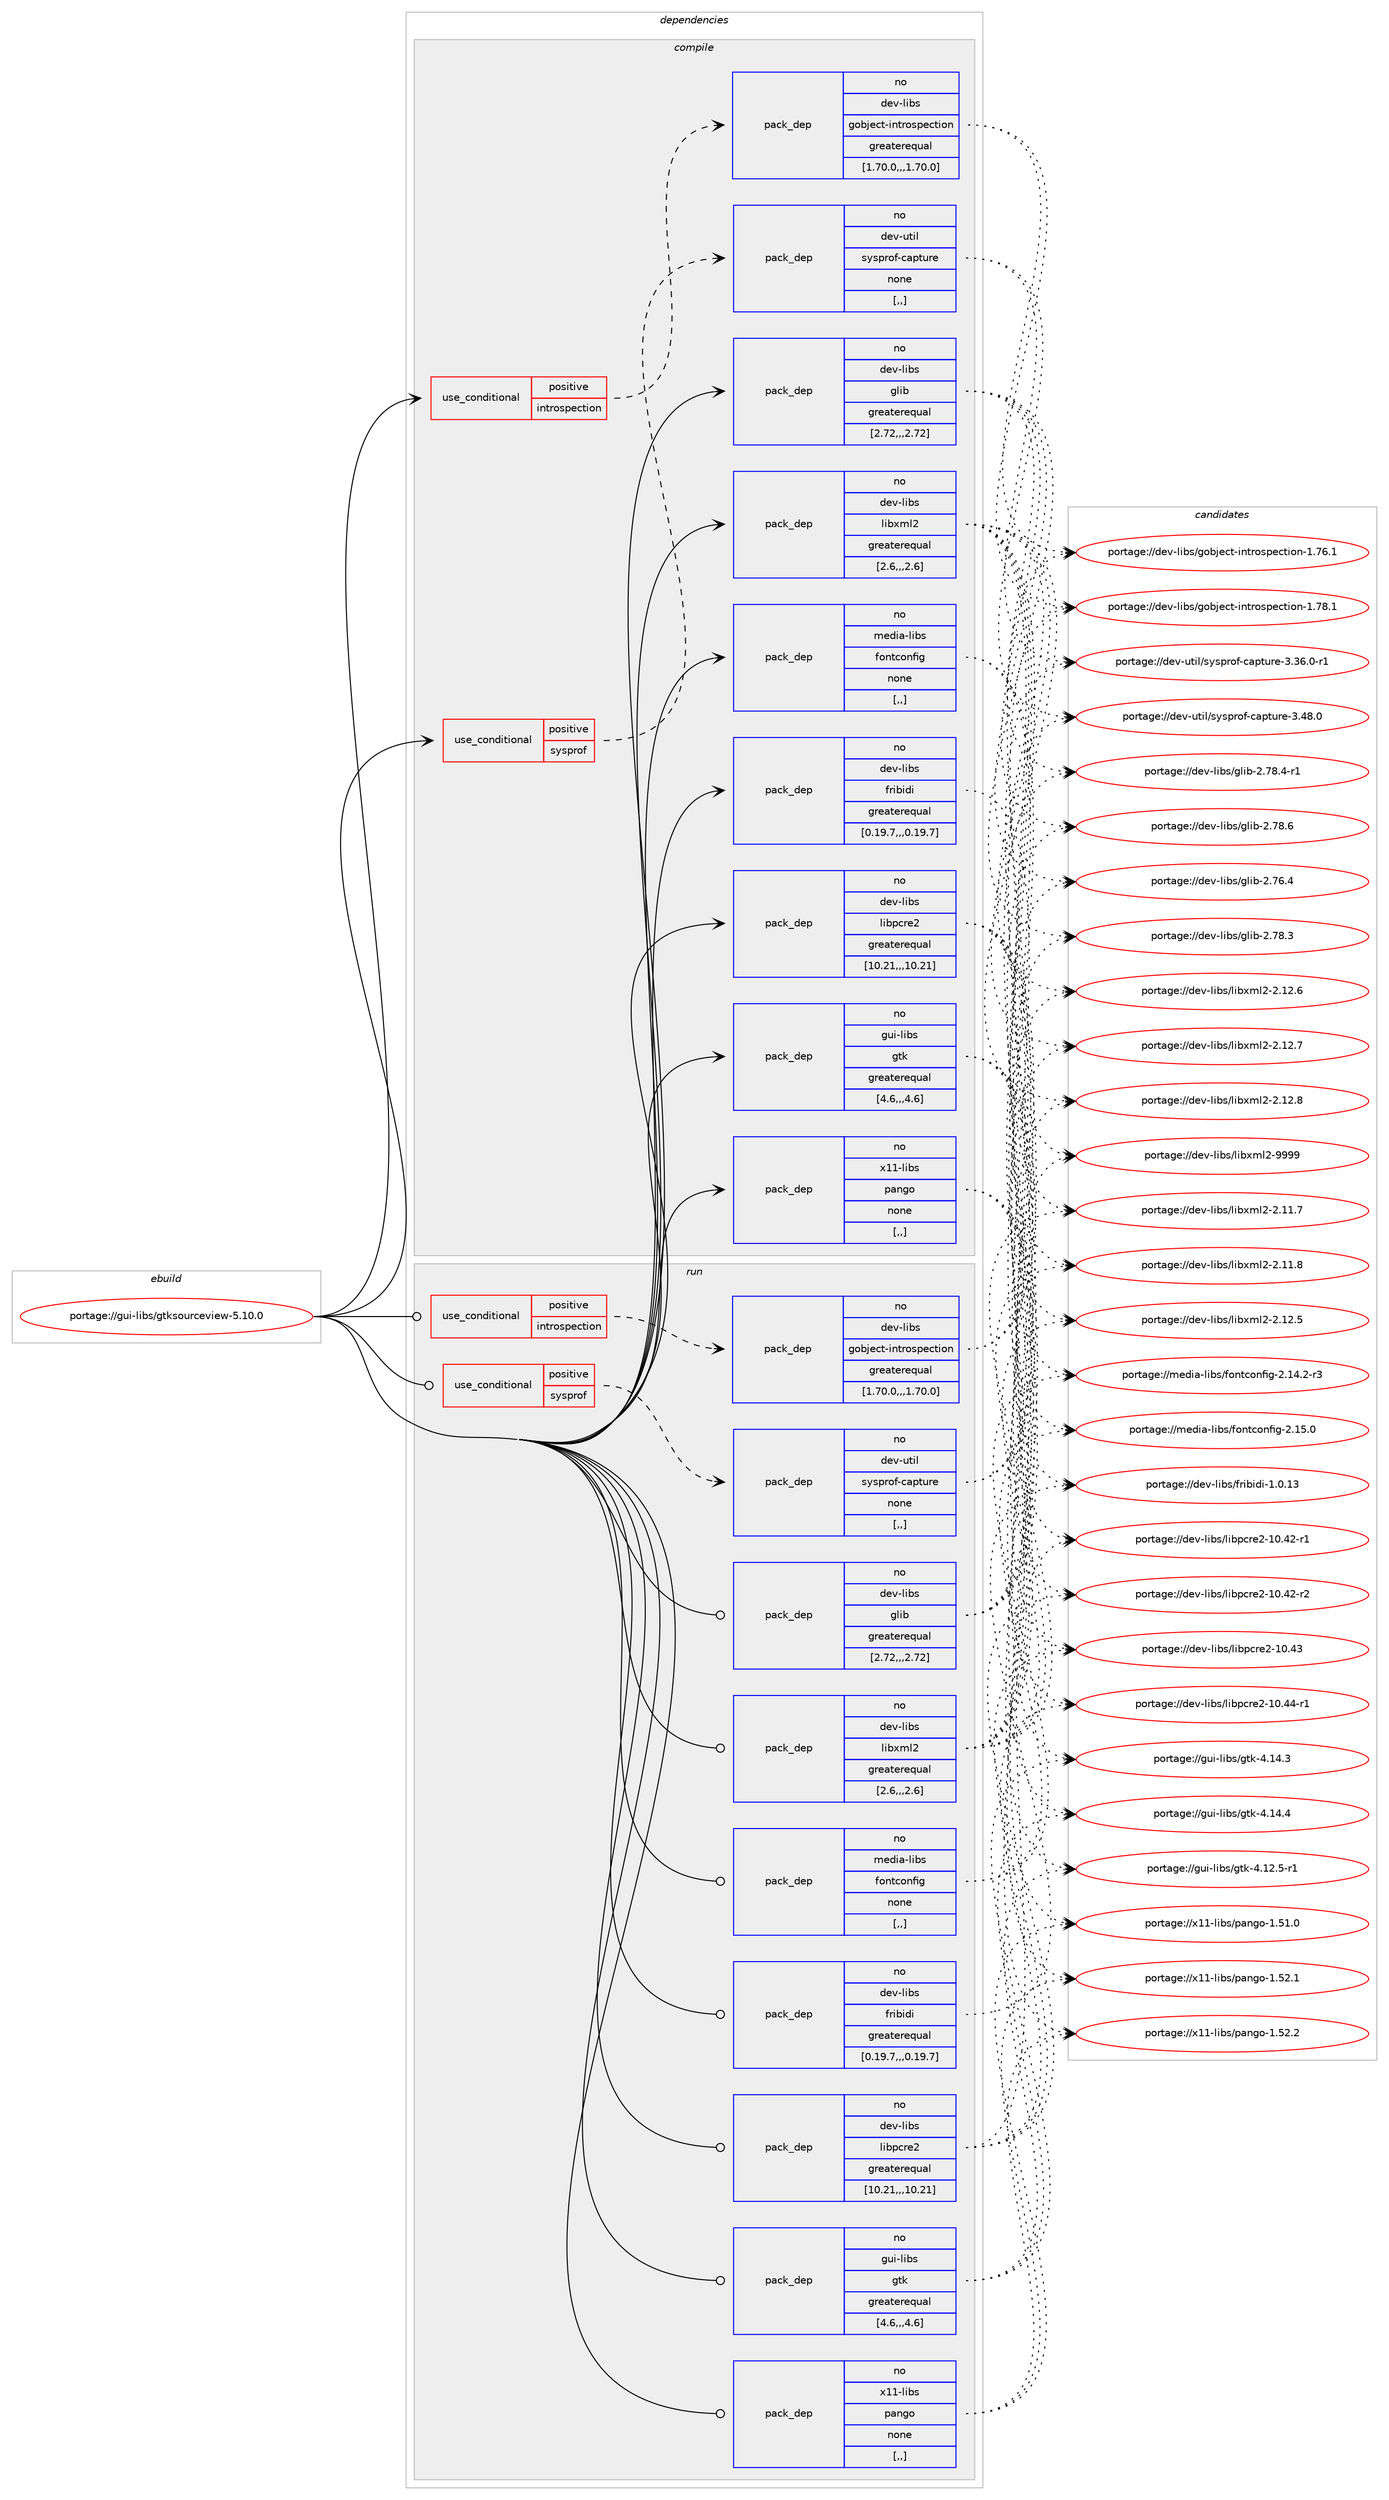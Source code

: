 digraph prolog {

# *************
# Graph options
# *************

newrank=true;
concentrate=true;
compound=true;
graph [rankdir=LR,fontname=Helvetica,fontsize=10,ranksep=1.5];#, ranksep=2.5, nodesep=0.2];
edge  [arrowhead=vee];
node  [fontname=Helvetica,fontsize=10];

# **********
# The ebuild
# **********

subgraph cluster_leftcol {
color=gray;
rank=same;
label=<<i>ebuild</i>>;
id [label="portage://gui-libs/gtksourceview-5.10.0", color=red, width=4, href="../gui-libs/gtksourceview-5.10.0.svg"];
}

# ****************
# The dependencies
# ****************

subgraph cluster_midcol {
color=gray;
label=<<i>dependencies</i>>;
subgraph cluster_compile {
fillcolor="#eeeeee";
style=filled;
label=<<i>compile</i>>;
subgraph cond64990 {
dependency238985 [label=<<TABLE BORDER="0" CELLBORDER="1" CELLSPACING="0" CELLPADDING="4"><TR><TD ROWSPAN="3" CELLPADDING="10">use_conditional</TD></TR><TR><TD>positive</TD></TR><TR><TD>introspection</TD></TR></TABLE>>, shape=none, color=red];
subgraph pack172442 {
dependency238986 [label=<<TABLE BORDER="0" CELLBORDER="1" CELLSPACING="0" CELLPADDING="4" WIDTH="220"><TR><TD ROWSPAN="6" CELLPADDING="30">pack_dep</TD></TR><TR><TD WIDTH="110">no</TD></TR><TR><TD>dev-libs</TD></TR><TR><TD>gobject-introspection</TD></TR><TR><TD>greaterequal</TD></TR><TR><TD>[1.70.0,,,1.70.0]</TD></TR></TABLE>>, shape=none, color=blue];
}
dependency238985:e -> dependency238986:w [weight=20,style="dashed",arrowhead="vee"];
}
id:e -> dependency238985:w [weight=20,style="solid",arrowhead="vee"];
subgraph cond64991 {
dependency238987 [label=<<TABLE BORDER="0" CELLBORDER="1" CELLSPACING="0" CELLPADDING="4"><TR><TD ROWSPAN="3" CELLPADDING="10">use_conditional</TD></TR><TR><TD>positive</TD></TR><TR><TD>sysprof</TD></TR></TABLE>>, shape=none, color=red];
subgraph pack172443 {
dependency238988 [label=<<TABLE BORDER="0" CELLBORDER="1" CELLSPACING="0" CELLPADDING="4" WIDTH="220"><TR><TD ROWSPAN="6" CELLPADDING="30">pack_dep</TD></TR><TR><TD WIDTH="110">no</TD></TR><TR><TD>dev-util</TD></TR><TR><TD>sysprof-capture</TD></TR><TR><TD>none</TD></TR><TR><TD>[,,]</TD></TR></TABLE>>, shape=none, color=blue];
}
dependency238987:e -> dependency238988:w [weight=20,style="dashed",arrowhead="vee"];
}
id:e -> dependency238987:w [weight=20,style="solid",arrowhead="vee"];
subgraph pack172444 {
dependency238989 [label=<<TABLE BORDER="0" CELLBORDER="1" CELLSPACING="0" CELLPADDING="4" WIDTH="220"><TR><TD ROWSPAN="6" CELLPADDING="30">pack_dep</TD></TR><TR><TD WIDTH="110">no</TD></TR><TR><TD>dev-libs</TD></TR><TR><TD>fribidi</TD></TR><TR><TD>greaterequal</TD></TR><TR><TD>[0.19.7,,,0.19.7]</TD></TR></TABLE>>, shape=none, color=blue];
}
id:e -> dependency238989:w [weight=20,style="solid",arrowhead="vee"];
subgraph pack172445 {
dependency238990 [label=<<TABLE BORDER="0" CELLBORDER="1" CELLSPACING="0" CELLPADDING="4" WIDTH="220"><TR><TD ROWSPAN="6" CELLPADDING="30">pack_dep</TD></TR><TR><TD WIDTH="110">no</TD></TR><TR><TD>dev-libs</TD></TR><TR><TD>glib</TD></TR><TR><TD>greaterequal</TD></TR><TR><TD>[2.72,,,2.72]</TD></TR></TABLE>>, shape=none, color=blue];
}
id:e -> dependency238990:w [weight=20,style="solid",arrowhead="vee"];
subgraph pack172446 {
dependency238991 [label=<<TABLE BORDER="0" CELLBORDER="1" CELLSPACING="0" CELLPADDING="4" WIDTH="220"><TR><TD ROWSPAN="6" CELLPADDING="30">pack_dep</TD></TR><TR><TD WIDTH="110">no</TD></TR><TR><TD>dev-libs</TD></TR><TR><TD>libpcre2</TD></TR><TR><TD>greaterequal</TD></TR><TR><TD>[10.21,,,10.21]</TD></TR></TABLE>>, shape=none, color=blue];
}
id:e -> dependency238991:w [weight=20,style="solid",arrowhead="vee"];
subgraph pack172447 {
dependency238992 [label=<<TABLE BORDER="0" CELLBORDER="1" CELLSPACING="0" CELLPADDING="4" WIDTH="220"><TR><TD ROWSPAN="6" CELLPADDING="30">pack_dep</TD></TR><TR><TD WIDTH="110">no</TD></TR><TR><TD>dev-libs</TD></TR><TR><TD>libxml2</TD></TR><TR><TD>greaterequal</TD></TR><TR><TD>[2.6,,,2.6]</TD></TR></TABLE>>, shape=none, color=blue];
}
id:e -> dependency238992:w [weight=20,style="solid",arrowhead="vee"];
subgraph pack172448 {
dependency238993 [label=<<TABLE BORDER="0" CELLBORDER="1" CELLSPACING="0" CELLPADDING="4" WIDTH="220"><TR><TD ROWSPAN="6" CELLPADDING="30">pack_dep</TD></TR><TR><TD WIDTH="110">no</TD></TR><TR><TD>gui-libs</TD></TR><TR><TD>gtk</TD></TR><TR><TD>greaterequal</TD></TR><TR><TD>[4.6,,,4.6]</TD></TR></TABLE>>, shape=none, color=blue];
}
id:e -> dependency238993:w [weight=20,style="solid",arrowhead="vee"];
subgraph pack172449 {
dependency238994 [label=<<TABLE BORDER="0" CELLBORDER="1" CELLSPACING="0" CELLPADDING="4" WIDTH="220"><TR><TD ROWSPAN="6" CELLPADDING="30">pack_dep</TD></TR><TR><TD WIDTH="110">no</TD></TR><TR><TD>media-libs</TD></TR><TR><TD>fontconfig</TD></TR><TR><TD>none</TD></TR><TR><TD>[,,]</TD></TR></TABLE>>, shape=none, color=blue];
}
id:e -> dependency238994:w [weight=20,style="solid",arrowhead="vee"];
subgraph pack172450 {
dependency238995 [label=<<TABLE BORDER="0" CELLBORDER="1" CELLSPACING="0" CELLPADDING="4" WIDTH="220"><TR><TD ROWSPAN="6" CELLPADDING="30">pack_dep</TD></TR><TR><TD WIDTH="110">no</TD></TR><TR><TD>x11-libs</TD></TR><TR><TD>pango</TD></TR><TR><TD>none</TD></TR><TR><TD>[,,]</TD></TR></TABLE>>, shape=none, color=blue];
}
id:e -> dependency238995:w [weight=20,style="solid",arrowhead="vee"];
}
subgraph cluster_compileandrun {
fillcolor="#eeeeee";
style=filled;
label=<<i>compile and run</i>>;
}
subgraph cluster_run {
fillcolor="#eeeeee";
style=filled;
label=<<i>run</i>>;
subgraph cond64992 {
dependency238996 [label=<<TABLE BORDER="0" CELLBORDER="1" CELLSPACING="0" CELLPADDING="4"><TR><TD ROWSPAN="3" CELLPADDING="10">use_conditional</TD></TR><TR><TD>positive</TD></TR><TR><TD>introspection</TD></TR></TABLE>>, shape=none, color=red];
subgraph pack172451 {
dependency238997 [label=<<TABLE BORDER="0" CELLBORDER="1" CELLSPACING="0" CELLPADDING="4" WIDTH="220"><TR><TD ROWSPAN="6" CELLPADDING="30">pack_dep</TD></TR><TR><TD WIDTH="110">no</TD></TR><TR><TD>dev-libs</TD></TR><TR><TD>gobject-introspection</TD></TR><TR><TD>greaterequal</TD></TR><TR><TD>[1.70.0,,,1.70.0]</TD></TR></TABLE>>, shape=none, color=blue];
}
dependency238996:e -> dependency238997:w [weight=20,style="dashed",arrowhead="vee"];
}
id:e -> dependency238996:w [weight=20,style="solid",arrowhead="odot"];
subgraph cond64993 {
dependency238998 [label=<<TABLE BORDER="0" CELLBORDER="1" CELLSPACING="0" CELLPADDING="4"><TR><TD ROWSPAN="3" CELLPADDING="10">use_conditional</TD></TR><TR><TD>positive</TD></TR><TR><TD>sysprof</TD></TR></TABLE>>, shape=none, color=red];
subgraph pack172452 {
dependency238999 [label=<<TABLE BORDER="0" CELLBORDER="1" CELLSPACING="0" CELLPADDING="4" WIDTH="220"><TR><TD ROWSPAN="6" CELLPADDING="30">pack_dep</TD></TR><TR><TD WIDTH="110">no</TD></TR><TR><TD>dev-util</TD></TR><TR><TD>sysprof-capture</TD></TR><TR><TD>none</TD></TR><TR><TD>[,,]</TD></TR></TABLE>>, shape=none, color=blue];
}
dependency238998:e -> dependency238999:w [weight=20,style="dashed",arrowhead="vee"];
}
id:e -> dependency238998:w [weight=20,style="solid",arrowhead="odot"];
subgraph pack172453 {
dependency239000 [label=<<TABLE BORDER="0" CELLBORDER="1" CELLSPACING="0" CELLPADDING="4" WIDTH="220"><TR><TD ROWSPAN="6" CELLPADDING="30">pack_dep</TD></TR><TR><TD WIDTH="110">no</TD></TR><TR><TD>dev-libs</TD></TR><TR><TD>fribidi</TD></TR><TR><TD>greaterequal</TD></TR><TR><TD>[0.19.7,,,0.19.7]</TD></TR></TABLE>>, shape=none, color=blue];
}
id:e -> dependency239000:w [weight=20,style="solid",arrowhead="odot"];
subgraph pack172454 {
dependency239001 [label=<<TABLE BORDER="0" CELLBORDER="1" CELLSPACING="0" CELLPADDING="4" WIDTH="220"><TR><TD ROWSPAN="6" CELLPADDING="30">pack_dep</TD></TR><TR><TD WIDTH="110">no</TD></TR><TR><TD>dev-libs</TD></TR><TR><TD>glib</TD></TR><TR><TD>greaterequal</TD></TR><TR><TD>[2.72,,,2.72]</TD></TR></TABLE>>, shape=none, color=blue];
}
id:e -> dependency239001:w [weight=20,style="solid",arrowhead="odot"];
subgraph pack172455 {
dependency239002 [label=<<TABLE BORDER="0" CELLBORDER="1" CELLSPACING="0" CELLPADDING="4" WIDTH="220"><TR><TD ROWSPAN="6" CELLPADDING="30">pack_dep</TD></TR><TR><TD WIDTH="110">no</TD></TR><TR><TD>dev-libs</TD></TR><TR><TD>libpcre2</TD></TR><TR><TD>greaterequal</TD></TR><TR><TD>[10.21,,,10.21]</TD></TR></TABLE>>, shape=none, color=blue];
}
id:e -> dependency239002:w [weight=20,style="solid",arrowhead="odot"];
subgraph pack172456 {
dependency239003 [label=<<TABLE BORDER="0" CELLBORDER="1" CELLSPACING="0" CELLPADDING="4" WIDTH="220"><TR><TD ROWSPAN="6" CELLPADDING="30">pack_dep</TD></TR><TR><TD WIDTH="110">no</TD></TR><TR><TD>dev-libs</TD></TR><TR><TD>libxml2</TD></TR><TR><TD>greaterequal</TD></TR><TR><TD>[2.6,,,2.6]</TD></TR></TABLE>>, shape=none, color=blue];
}
id:e -> dependency239003:w [weight=20,style="solid",arrowhead="odot"];
subgraph pack172457 {
dependency239004 [label=<<TABLE BORDER="0" CELLBORDER="1" CELLSPACING="0" CELLPADDING="4" WIDTH="220"><TR><TD ROWSPAN="6" CELLPADDING="30">pack_dep</TD></TR><TR><TD WIDTH="110">no</TD></TR><TR><TD>gui-libs</TD></TR><TR><TD>gtk</TD></TR><TR><TD>greaterequal</TD></TR><TR><TD>[4.6,,,4.6]</TD></TR></TABLE>>, shape=none, color=blue];
}
id:e -> dependency239004:w [weight=20,style="solid",arrowhead="odot"];
subgraph pack172458 {
dependency239005 [label=<<TABLE BORDER="0" CELLBORDER="1" CELLSPACING="0" CELLPADDING="4" WIDTH="220"><TR><TD ROWSPAN="6" CELLPADDING="30">pack_dep</TD></TR><TR><TD WIDTH="110">no</TD></TR><TR><TD>media-libs</TD></TR><TR><TD>fontconfig</TD></TR><TR><TD>none</TD></TR><TR><TD>[,,]</TD></TR></TABLE>>, shape=none, color=blue];
}
id:e -> dependency239005:w [weight=20,style="solid",arrowhead="odot"];
subgraph pack172459 {
dependency239006 [label=<<TABLE BORDER="0" CELLBORDER="1" CELLSPACING="0" CELLPADDING="4" WIDTH="220"><TR><TD ROWSPAN="6" CELLPADDING="30">pack_dep</TD></TR><TR><TD WIDTH="110">no</TD></TR><TR><TD>x11-libs</TD></TR><TR><TD>pango</TD></TR><TR><TD>none</TD></TR><TR><TD>[,,]</TD></TR></TABLE>>, shape=none, color=blue];
}
id:e -> dependency239006:w [weight=20,style="solid",arrowhead="odot"];
}
}

# **************
# The candidates
# **************

subgraph cluster_choices {
rank=same;
color=gray;
label=<<i>candidates</i>>;

subgraph choice172442 {
color=black;
nodesep=1;
choice1001011184510810598115471031119810610199116451051101161141111151121019911610511111045494655544649 [label="portage://dev-libs/gobject-introspection-1.76.1", color=red, width=4,href="../dev-libs/gobject-introspection-1.76.1.svg"];
choice1001011184510810598115471031119810610199116451051101161141111151121019911610511111045494655564649 [label="portage://dev-libs/gobject-introspection-1.78.1", color=red, width=4,href="../dev-libs/gobject-introspection-1.78.1.svg"];
dependency238986:e -> choice1001011184510810598115471031119810610199116451051101161141111151121019911610511111045494655544649:w [style=dotted,weight="100"];
dependency238986:e -> choice1001011184510810598115471031119810610199116451051101161141111151121019911610511111045494655564649:w [style=dotted,weight="100"];
}
subgraph choice172443 {
color=black;
nodesep=1;
choice1001011184511711610510847115121115112114111102459997112116117114101455146515446484511449 [label="portage://dev-util/sysprof-capture-3.36.0-r1", color=red, width=4,href="../dev-util/sysprof-capture-3.36.0-r1.svg"];
choice100101118451171161051084711512111511211411110245999711211611711410145514652564648 [label="portage://dev-util/sysprof-capture-3.48.0", color=red, width=4,href="../dev-util/sysprof-capture-3.48.0.svg"];
dependency238988:e -> choice1001011184511711610510847115121115112114111102459997112116117114101455146515446484511449:w [style=dotted,weight="100"];
dependency238988:e -> choice100101118451171161051084711512111511211411110245999711211611711410145514652564648:w [style=dotted,weight="100"];
}
subgraph choice172444 {
color=black;
nodesep=1;
choice1001011184510810598115471021141059810510010545494648464951 [label="portage://dev-libs/fribidi-1.0.13", color=red, width=4,href="../dev-libs/fribidi-1.0.13.svg"];
dependency238989:e -> choice1001011184510810598115471021141059810510010545494648464951:w [style=dotted,weight="100"];
}
subgraph choice172445 {
color=black;
nodesep=1;
choice1001011184510810598115471031081059845504655544652 [label="portage://dev-libs/glib-2.76.4", color=red, width=4,href="../dev-libs/glib-2.76.4.svg"];
choice1001011184510810598115471031081059845504655564651 [label="portage://dev-libs/glib-2.78.3", color=red, width=4,href="../dev-libs/glib-2.78.3.svg"];
choice10010111845108105981154710310810598455046555646524511449 [label="portage://dev-libs/glib-2.78.4-r1", color=red, width=4,href="../dev-libs/glib-2.78.4-r1.svg"];
choice1001011184510810598115471031081059845504655564654 [label="portage://dev-libs/glib-2.78.6", color=red, width=4,href="../dev-libs/glib-2.78.6.svg"];
dependency238990:e -> choice1001011184510810598115471031081059845504655544652:w [style=dotted,weight="100"];
dependency238990:e -> choice1001011184510810598115471031081059845504655564651:w [style=dotted,weight="100"];
dependency238990:e -> choice10010111845108105981154710310810598455046555646524511449:w [style=dotted,weight="100"];
dependency238990:e -> choice1001011184510810598115471031081059845504655564654:w [style=dotted,weight="100"];
}
subgraph choice172446 {
color=black;
nodesep=1;
choice1001011184510810598115471081059811299114101504549484652504511449 [label="portage://dev-libs/libpcre2-10.42-r1", color=red, width=4,href="../dev-libs/libpcre2-10.42-r1.svg"];
choice1001011184510810598115471081059811299114101504549484652504511450 [label="portage://dev-libs/libpcre2-10.42-r2", color=red, width=4,href="../dev-libs/libpcre2-10.42-r2.svg"];
choice100101118451081059811547108105981129911410150454948465251 [label="portage://dev-libs/libpcre2-10.43", color=red, width=4,href="../dev-libs/libpcre2-10.43.svg"];
choice1001011184510810598115471081059811299114101504549484652524511449 [label="portage://dev-libs/libpcre2-10.44-r1", color=red, width=4,href="../dev-libs/libpcre2-10.44-r1.svg"];
dependency238991:e -> choice1001011184510810598115471081059811299114101504549484652504511449:w [style=dotted,weight="100"];
dependency238991:e -> choice1001011184510810598115471081059811299114101504549484652504511450:w [style=dotted,weight="100"];
dependency238991:e -> choice100101118451081059811547108105981129911410150454948465251:w [style=dotted,weight="100"];
dependency238991:e -> choice1001011184510810598115471081059811299114101504549484652524511449:w [style=dotted,weight="100"];
}
subgraph choice172447 {
color=black;
nodesep=1;
choice100101118451081059811547108105981201091085045504649494655 [label="portage://dev-libs/libxml2-2.11.7", color=red, width=4,href="../dev-libs/libxml2-2.11.7.svg"];
choice100101118451081059811547108105981201091085045504649494656 [label="portage://dev-libs/libxml2-2.11.8", color=red, width=4,href="../dev-libs/libxml2-2.11.8.svg"];
choice100101118451081059811547108105981201091085045504649504653 [label="portage://dev-libs/libxml2-2.12.5", color=red, width=4,href="../dev-libs/libxml2-2.12.5.svg"];
choice100101118451081059811547108105981201091085045504649504654 [label="portage://dev-libs/libxml2-2.12.6", color=red, width=4,href="../dev-libs/libxml2-2.12.6.svg"];
choice100101118451081059811547108105981201091085045504649504655 [label="portage://dev-libs/libxml2-2.12.7", color=red, width=4,href="../dev-libs/libxml2-2.12.7.svg"];
choice100101118451081059811547108105981201091085045504649504656 [label="portage://dev-libs/libxml2-2.12.8", color=red, width=4,href="../dev-libs/libxml2-2.12.8.svg"];
choice10010111845108105981154710810598120109108504557575757 [label="portage://dev-libs/libxml2-9999", color=red, width=4,href="../dev-libs/libxml2-9999.svg"];
dependency238992:e -> choice100101118451081059811547108105981201091085045504649494655:w [style=dotted,weight="100"];
dependency238992:e -> choice100101118451081059811547108105981201091085045504649494656:w [style=dotted,weight="100"];
dependency238992:e -> choice100101118451081059811547108105981201091085045504649504653:w [style=dotted,weight="100"];
dependency238992:e -> choice100101118451081059811547108105981201091085045504649504654:w [style=dotted,weight="100"];
dependency238992:e -> choice100101118451081059811547108105981201091085045504649504655:w [style=dotted,weight="100"];
dependency238992:e -> choice100101118451081059811547108105981201091085045504649504656:w [style=dotted,weight="100"];
dependency238992:e -> choice10010111845108105981154710810598120109108504557575757:w [style=dotted,weight="100"];
}
subgraph choice172448 {
color=black;
nodesep=1;
choice103117105451081059811547103116107455246495046534511449 [label="portage://gui-libs/gtk-4.12.5-r1", color=red, width=4,href="../gui-libs/gtk-4.12.5-r1.svg"];
choice10311710545108105981154710311610745524649524651 [label="portage://gui-libs/gtk-4.14.3", color=red, width=4,href="../gui-libs/gtk-4.14.3.svg"];
choice10311710545108105981154710311610745524649524652 [label="portage://gui-libs/gtk-4.14.4", color=red, width=4,href="../gui-libs/gtk-4.14.4.svg"];
dependency238993:e -> choice103117105451081059811547103116107455246495046534511449:w [style=dotted,weight="100"];
dependency238993:e -> choice10311710545108105981154710311610745524649524651:w [style=dotted,weight="100"];
dependency238993:e -> choice10311710545108105981154710311610745524649524652:w [style=dotted,weight="100"];
}
subgraph choice172449 {
color=black;
nodesep=1;
choice1091011001059745108105981154710211111011699111110102105103455046495246504511451 [label="portage://media-libs/fontconfig-2.14.2-r3", color=red, width=4,href="../media-libs/fontconfig-2.14.2-r3.svg"];
choice109101100105974510810598115471021111101169911111010210510345504649534648 [label="portage://media-libs/fontconfig-2.15.0", color=red, width=4,href="../media-libs/fontconfig-2.15.0.svg"];
dependency238994:e -> choice1091011001059745108105981154710211111011699111110102105103455046495246504511451:w [style=dotted,weight="100"];
dependency238994:e -> choice109101100105974510810598115471021111101169911111010210510345504649534648:w [style=dotted,weight="100"];
}
subgraph choice172450 {
color=black;
nodesep=1;
choice12049494510810598115471129711010311145494653494648 [label="portage://x11-libs/pango-1.51.0", color=red, width=4,href="../x11-libs/pango-1.51.0.svg"];
choice12049494510810598115471129711010311145494653504649 [label="portage://x11-libs/pango-1.52.1", color=red, width=4,href="../x11-libs/pango-1.52.1.svg"];
choice12049494510810598115471129711010311145494653504650 [label="portage://x11-libs/pango-1.52.2", color=red, width=4,href="../x11-libs/pango-1.52.2.svg"];
dependency238995:e -> choice12049494510810598115471129711010311145494653494648:w [style=dotted,weight="100"];
dependency238995:e -> choice12049494510810598115471129711010311145494653504649:w [style=dotted,weight="100"];
dependency238995:e -> choice12049494510810598115471129711010311145494653504650:w [style=dotted,weight="100"];
}
subgraph choice172451 {
color=black;
nodesep=1;
choice1001011184510810598115471031119810610199116451051101161141111151121019911610511111045494655544649 [label="portage://dev-libs/gobject-introspection-1.76.1", color=red, width=4,href="../dev-libs/gobject-introspection-1.76.1.svg"];
choice1001011184510810598115471031119810610199116451051101161141111151121019911610511111045494655564649 [label="portage://dev-libs/gobject-introspection-1.78.1", color=red, width=4,href="../dev-libs/gobject-introspection-1.78.1.svg"];
dependency238997:e -> choice1001011184510810598115471031119810610199116451051101161141111151121019911610511111045494655544649:w [style=dotted,weight="100"];
dependency238997:e -> choice1001011184510810598115471031119810610199116451051101161141111151121019911610511111045494655564649:w [style=dotted,weight="100"];
}
subgraph choice172452 {
color=black;
nodesep=1;
choice1001011184511711610510847115121115112114111102459997112116117114101455146515446484511449 [label="portage://dev-util/sysprof-capture-3.36.0-r1", color=red, width=4,href="../dev-util/sysprof-capture-3.36.0-r1.svg"];
choice100101118451171161051084711512111511211411110245999711211611711410145514652564648 [label="portage://dev-util/sysprof-capture-3.48.0", color=red, width=4,href="../dev-util/sysprof-capture-3.48.0.svg"];
dependency238999:e -> choice1001011184511711610510847115121115112114111102459997112116117114101455146515446484511449:w [style=dotted,weight="100"];
dependency238999:e -> choice100101118451171161051084711512111511211411110245999711211611711410145514652564648:w [style=dotted,weight="100"];
}
subgraph choice172453 {
color=black;
nodesep=1;
choice1001011184510810598115471021141059810510010545494648464951 [label="portage://dev-libs/fribidi-1.0.13", color=red, width=4,href="../dev-libs/fribidi-1.0.13.svg"];
dependency239000:e -> choice1001011184510810598115471021141059810510010545494648464951:w [style=dotted,weight="100"];
}
subgraph choice172454 {
color=black;
nodesep=1;
choice1001011184510810598115471031081059845504655544652 [label="portage://dev-libs/glib-2.76.4", color=red, width=4,href="../dev-libs/glib-2.76.4.svg"];
choice1001011184510810598115471031081059845504655564651 [label="portage://dev-libs/glib-2.78.3", color=red, width=4,href="../dev-libs/glib-2.78.3.svg"];
choice10010111845108105981154710310810598455046555646524511449 [label="portage://dev-libs/glib-2.78.4-r1", color=red, width=4,href="../dev-libs/glib-2.78.4-r1.svg"];
choice1001011184510810598115471031081059845504655564654 [label="portage://dev-libs/glib-2.78.6", color=red, width=4,href="../dev-libs/glib-2.78.6.svg"];
dependency239001:e -> choice1001011184510810598115471031081059845504655544652:w [style=dotted,weight="100"];
dependency239001:e -> choice1001011184510810598115471031081059845504655564651:w [style=dotted,weight="100"];
dependency239001:e -> choice10010111845108105981154710310810598455046555646524511449:w [style=dotted,weight="100"];
dependency239001:e -> choice1001011184510810598115471031081059845504655564654:w [style=dotted,weight="100"];
}
subgraph choice172455 {
color=black;
nodesep=1;
choice1001011184510810598115471081059811299114101504549484652504511449 [label="portage://dev-libs/libpcre2-10.42-r1", color=red, width=4,href="../dev-libs/libpcre2-10.42-r1.svg"];
choice1001011184510810598115471081059811299114101504549484652504511450 [label="portage://dev-libs/libpcre2-10.42-r2", color=red, width=4,href="../dev-libs/libpcre2-10.42-r2.svg"];
choice100101118451081059811547108105981129911410150454948465251 [label="portage://dev-libs/libpcre2-10.43", color=red, width=4,href="../dev-libs/libpcre2-10.43.svg"];
choice1001011184510810598115471081059811299114101504549484652524511449 [label="portage://dev-libs/libpcre2-10.44-r1", color=red, width=4,href="../dev-libs/libpcre2-10.44-r1.svg"];
dependency239002:e -> choice1001011184510810598115471081059811299114101504549484652504511449:w [style=dotted,weight="100"];
dependency239002:e -> choice1001011184510810598115471081059811299114101504549484652504511450:w [style=dotted,weight="100"];
dependency239002:e -> choice100101118451081059811547108105981129911410150454948465251:w [style=dotted,weight="100"];
dependency239002:e -> choice1001011184510810598115471081059811299114101504549484652524511449:w [style=dotted,weight="100"];
}
subgraph choice172456 {
color=black;
nodesep=1;
choice100101118451081059811547108105981201091085045504649494655 [label="portage://dev-libs/libxml2-2.11.7", color=red, width=4,href="../dev-libs/libxml2-2.11.7.svg"];
choice100101118451081059811547108105981201091085045504649494656 [label="portage://dev-libs/libxml2-2.11.8", color=red, width=4,href="../dev-libs/libxml2-2.11.8.svg"];
choice100101118451081059811547108105981201091085045504649504653 [label="portage://dev-libs/libxml2-2.12.5", color=red, width=4,href="../dev-libs/libxml2-2.12.5.svg"];
choice100101118451081059811547108105981201091085045504649504654 [label="portage://dev-libs/libxml2-2.12.6", color=red, width=4,href="../dev-libs/libxml2-2.12.6.svg"];
choice100101118451081059811547108105981201091085045504649504655 [label="portage://dev-libs/libxml2-2.12.7", color=red, width=4,href="../dev-libs/libxml2-2.12.7.svg"];
choice100101118451081059811547108105981201091085045504649504656 [label="portage://dev-libs/libxml2-2.12.8", color=red, width=4,href="../dev-libs/libxml2-2.12.8.svg"];
choice10010111845108105981154710810598120109108504557575757 [label="portage://dev-libs/libxml2-9999", color=red, width=4,href="../dev-libs/libxml2-9999.svg"];
dependency239003:e -> choice100101118451081059811547108105981201091085045504649494655:w [style=dotted,weight="100"];
dependency239003:e -> choice100101118451081059811547108105981201091085045504649494656:w [style=dotted,weight="100"];
dependency239003:e -> choice100101118451081059811547108105981201091085045504649504653:w [style=dotted,weight="100"];
dependency239003:e -> choice100101118451081059811547108105981201091085045504649504654:w [style=dotted,weight="100"];
dependency239003:e -> choice100101118451081059811547108105981201091085045504649504655:w [style=dotted,weight="100"];
dependency239003:e -> choice100101118451081059811547108105981201091085045504649504656:w [style=dotted,weight="100"];
dependency239003:e -> choice10010111845108105981154710810598120109108504557575757:w [style=dotted,weight="100"];
}
subgraph choice172457 {
color=black;
nodesep=1;
choice103117105451081059811547103116107455246495046534511449 [label="portage://gui-libs/gtk-4.12.5-r1", color=red, width=4,href="../gui-libs/gtk-4.12.5-r1.svg"];
choice10311710545108105981154710311610745524649524651 [label="portage://gui-libs/gtk-4.14.3", color=red, width=4,href="../gui-libs/gtk-4.14.3.svg"];
choice10311710545108105981154710311610745524649524652 [label="portage://gui-libs/gtk-4.14.4", color=red, width=4,href="../gui-libs/gtk-4.14.4.svg"];
dependency239004:e -> choice103117105451081059811547103116107455246495046534511449:w [style=dotted,weight="100"];
dependency239004:e -> choice10311710545108105981154710311610745524649524651:w [style=dotted,weight="100"];
dependency239004:e -> choice10311710545108105981154710311610745524649524652:w [style=dotted,weight="100"];
}
subgraph choice172458 {
color=black;
nodesep=1;
choice1091011001059745108105981154710211111011699111110102105103455046495246504511451 [label="portage://media-libs/fontconfig-2.14.2-r3", color=red, width=4,href="../media-libs/fontconfig-2.14.2-r3.svg"];
choice109101100105974510810598115471021111101169911111010210510345504649534648 [label="portage://media-libs/fontconfig-2.15.0", color=red, width=4,href="../media-libs/fontconfig-2.15.0.svg"];
dependency239005:e -> choice1091011001059745108105981154710211111011699111110102105103455046495246504511451:w [style=dotted,weight="100"];
dependency239005:e -> choice109101100105974510810598115471021111101169911111010210510345504649534648:w [style=dotted,weight="100"];
}
subgraph choice172459 {
color=black;
nodesep=1;
choice12049494510810598115471129711010311145494653494648 [label="portage://x11-libs/pango-1.51.0", color=red, width=4,href="../x11-libs/pango-1.51.0.svg"];
choice12049494510810598115471129711010311145494653504649 [label="portage://x11-libs/pango-1.52.1", color=red, width=4,href="../x11-libs/pango-1.52.1.svg"];
choice12049494510810598115471129711010311145494653504650 [label="portage://x11-libs/pango-1.52.2", color=red, width=4,href="../x11-libs/pango-1.52.2.svg"];
dependency239006:e -> choice12049494510810598115471129711010311145494653494648:w [style=dotted,weight="100"];
dependency239006:e -> choice12049494510810598115471129711010311145494653504649:w [style=dotted,weight="100"];
dependency239006:e -> choice12049494510810598115471129711010311145494653504650:w [style=dotted,weight="100"];
}
}

}
